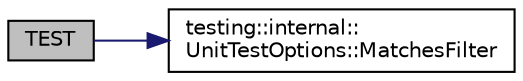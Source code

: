 digraph "TEST"
{
 // LATEX_PDF_SIZE
  bgcolor="transparent";
  edge [fontname="Helvetica",fontsize="10",labelfontname="Helvetica",labelfontsize="10"];
  node [fontname="Helvetica",fontsize="10",shape=record];
  rankdir="LR";
  Node1 [label="TEST",height=0.2,width=0.4,color="black", fillcolor="grey75", style="filled", fontcolor="black",tooltip=" "];
  Node1 -> Node2 [color="midnightblue",fontsize="10",style="solid",fontname="Helvetica"];
  Node2 [label="testing::internal::\lUnitTestOptions::MatchesFilter",height=0.2,width=0.4,color="black",URL="$classtesting_1_1internal_1_1UnitTestOptions.html#a67fc0adaffbb8d320b92e42e05017e4e",tooltip=" "];
}
